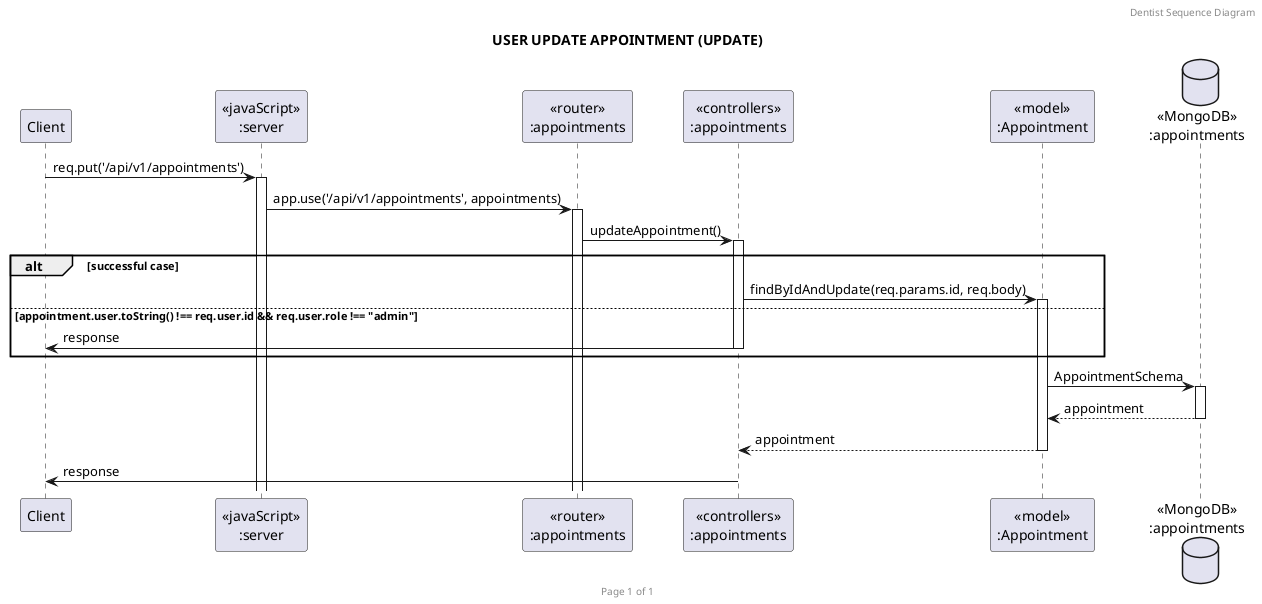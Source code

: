 @startuml USER UPDATE APPOINTMENT (UPDATE)

header Dentist Sequence Diagram
footer Page %page% of %lastpage%
title "USER UPDATE APPOINTMENT (UPDATE)"

participant "Client" as client
participant "<<javaScript>>\n:server" as server
participant "<<router>>\n:appointments" as routerAppointments
participant "<<controllers>>\n:appointments" as controllersAppointments
participant "<<model>>\n:Appointment" as modelAppointment
database "<<MongoDB>>\n:appointments" as AppointmentsDatabase

client->server ++:req.put('/api/v1/appointments')
server->routerAppointments ++:app.use('/api/v1/appointments', appointments)
routerAppointments -> controllersAppointments ++:updateAppointment()

alt successful case
    controllersAppointments->modelAppointment ++:findByIdAndUpdate(req.params.id, req.body)
else appointment.user.toString() !== req.user.id && req.user.role !== "admin"
    controllersAppointments->client --:response
end

modelAppointment ->AppointmentsDatabase ++: AppointmentSchema
AppointmentsDatabase --> modelAppointment --: appointment
controllersAppointments <-- modelAppointment --:appointment
controllersAppointments->client --:response

@enduml